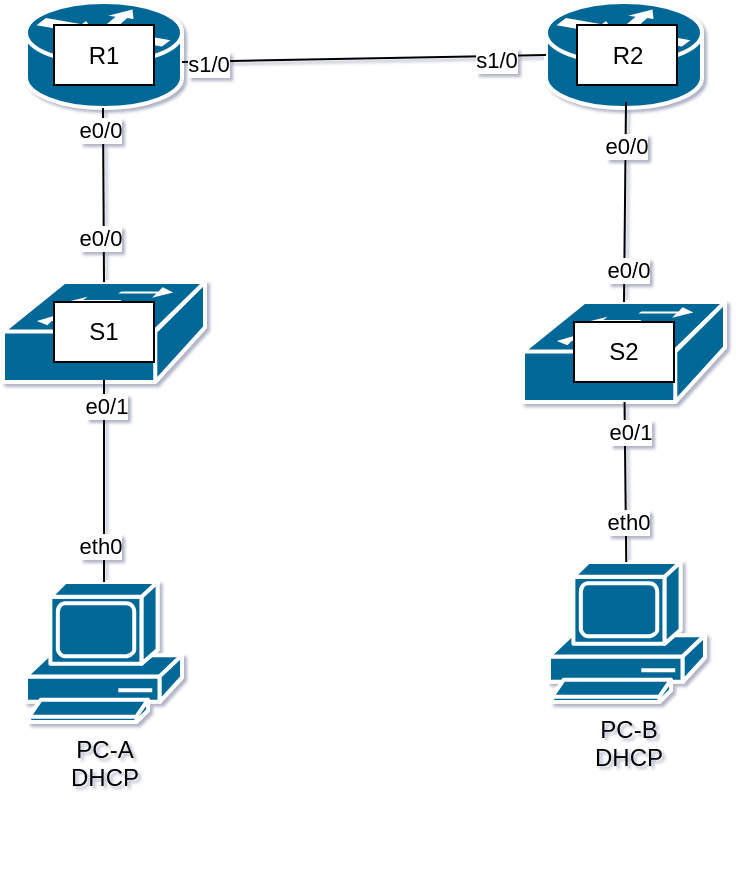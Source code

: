 <mxfile version="13.6.2" type="device" pages="2"><diagram id="6a731a19-8d31-9384-78a2-239565b7b9f0" name="Page-1"><mxGraphModel dx="823" dy="756" grid="1" gridSize="10" guides="1" tooltips="1" connect="1" arrows="1" fold="1" page="1" pageScale="1" pageWidth="827" pageHeight="1169" background="#ffffff" math="0" shadow="1"><root><mxCell id="0"/><mxCell id="1" parent="0"/><mxCell id="f0vOi3dQecUWnS_UMckX-2257" value="" style="shape=mxgraph.cisco.switches.workgroup_switch;html=1;pointerEvents=1;dashed=0;fillColor=#036897;strokeColor=#ffffff;strokeWidth=2;verticalLabelPosition=bottom;verticalAlign=top;align=center;outlineConnect=0;" vertex="1" parent="1"><mxGeometry x="248.5" y="500" width="101" height="50" as="geometry"/></mxCell><mxCell id="f0vOi3dQecUWnS_UMckX-2258" value="" style="shape=mxgraph.cisco.switches.workgroup_switch;html=1;pointerEvents=1;dashed=0;fillColor=#036897;strokeColor=#ffffff;strokeWidth=2;verticalLabelPosition=bottom;verticalAlign=top;align=center;outlineConnect=0;" vertex="1" parent="1"><mxGeometry x="508.5" y="510" width="101" height="50" as="geometry"/></mxCell><mxCell id="f0vOi3dQecUWnS_UMckX-2259" value="" style="shape=mxgraph.cisco.routers.router;html=1;pointerEvents=1;dashed=0;fillColor=#036897;strokeColor=#ffffff;strokeWidth=2;verticalLabelPosition=bottom;verticalAlign=top;align=center;outlineConnect=0;" vertex="1" parent="1"><mxGeometry x="260" y="360" width="78" height="53" as="geometry"/></mxCell><mxCell id="f0vOi3dQecUWnS_UMckX-2260" value="" style="shape=mxgraph.cisco.routers.router;html=1;pointerEvents=1;dashed=0;fillColor=#036897;strokeColor=#ffffff;strokeWidth=2;verticalLabelPosition=bottom;verticalAlign=top;align=center;outlineConnect=0;" vertex="1" parent="1"><mxGeometry x="520" y="360" width="78" height="53" as="geometry"/></mxCell><mxCell id="f0vOi3dQecUWnS_UMckX-2265" value="PC-A&lt;br&gt;DHCP" style="shape=mxgraph.cisco.computers_and_peripherals.pc;html=1;pointerEvents=1;dashed=0;fillColor=#036897;strokeColor=#ffffff;strokeWidth=2;verticalLabelPosition=bottom;verticalAlign=top;align=center;outlineConnect=0;" vertex="1" parent="1"><mxGeometry x="260" y="650" width="78" height="70" as="geometry"/></mxCell><mxCell id="f0vOi3dQecUWnS_UMckX-2269" value="PC-B&lt;br&gt;DHCP&lt;br&gt;&lt;span style=&quot;color: rgba(0 , 0 , 0 , 0) ; font-family: monospace ; font-size: 0px&quot;&gt;%3CmxGraphModel%3E%3Croot%3E%3CmxCell%20id%3D%220%22%2F%3E%3CmxCell%20id%3D%221%22%20parent%3D%220%22%2F%3E%3CmxCell%20id%3D%222%22%20value%3D%22R1%22%20style%3D%22rounded%3D0%3BwhiteSpace%3Dwrap%3Bhtml%3D1%3B%22%20vertex%3D%221%22%20parent%3D%221%22%3E%3CmxGeometry%20x%3D%22274%22%20y%3D%22371.5%22%20width%3D%2250%22%20height%3D%2230%22%20as%3D%22geometry%22%2F%3E%3C%2FmxCell%3E%3C%2Froot%3E%3C%2FmxGraphModel%3ED&lt;br&gt;&lt;br&gt;&lt;br&gt;&lt;/span&gt;" style="shape=mxgraph.cisco.computers_and_peripherals.pc;html=1;pointerEvents=1;dashed=0;fillColor=#036897;strokeColor=#ffffff;strokeWidth=2;verticalLabelPosition=bottom;verticalAlign=top;align=center;outlineConnect=0;" vertex="1" parent="1"><mxGeometry x="521.5" y="640" width="78" height="70" as="geometry"/></mxCell><mxCell id="f0vOi3dQecUWnS_UMckX-2272" value="" style="endArrow=none;html=1;exitX=0.5;exitY=0;exitDx=0;exitDy=0;exitPerimeter=0;" edge="1" parent="1" source="f0vOi3dQecUWnS_UMckX-2258"><mxGeometry width="50" height="50" relative="1" as="geometry"><mxPoint x="510" y="460" as="sourcePoint"/><mxPoint x="560" y="410" as="targetPoint"/></mxGeometry></mxCell><mxCell id="f0vOi3dQecUWnS_UMckX-2279" value="e0/0" style="edgeLabel;html=1;align=center;verticalAlign=middle;resizable=0;points=[];" vertex="1" connectable="0" parent="f0vOi3dQecUWnS_UMckX-2272"><mxGeometry x="0.56" relative="1" as="geometry"><mxPoint as="offset"/></mxGeometry></mxCell><mxCell id="f0vOi3dQecUWnS_UMckX-2280" value="e0/0" style="edgeLabel;html=1;align=center;verticalAlign=middle;resizable=0;points=[];" vertex="1" connectable="0" parent="f0vOi3dQecUWnS_UMckX-2272"><mxGeometry x="-0.68" y="-2" relative="1" as="geometry"><mxPoint as="offset"/></mxGeometry></mxCell><mxCell id="f0vOi3dQecUWnS_UMckX-2273" value="" style="endArrow=none;html=1;entryX=0;entryY=0.5;entryDx=0;entryDy=0;entryPerimeter=0;" edge="1" parent="1" target="f0vOi3dQecUWnS_UMckX-2260"><mxGeometry width="50" height="50" relative="1" as="geometry"><mxPoint x="338" y="390" as="sourcePoint"/><mxPoint x="388" y="340" as="targetPoint"/></mxGeometry></mxCell><mxCell id="f0vOi3dQecUWnS_UMckX-2277" value="s1/0" style="edgeLabel;html=1;align=center;verticalAlign=middle;resizable=0;points=[];" vertex="1" connectable="0" parent="f0vOi3dQecUWnS_UMckX-2273"><mxGeometry x="-0.857" y="-1" relative="1" as="geometry"><mxPoint as="offset"/></mxGeometry></mxCell><mxCell id="f0vOi3dQecUWnS_UMckX-2278" value="s1/0" style="edgeLabel;html=1;align=center;verticalAlign=middle;resizable=0;points=[];" vertex="1" connectable="0" parent="f0vOi3dQecUWnS_UMckX-2273"><mxGeometry x="0.725" y="-2" relative="1" as="geometry"><mxPoint as="offset"/></mxGeometry></mxCell><mxCell id="f0vOi3dQecUWnS_UMckX-2274" value="" style="endArrow=none;html=1;" edge="1" parent="1"><mxGeometry width="50" height="50" relative="1" as="geometry"><mxPoint x="299" y="500" as="sourcePoint"/><mxPoint x="298.5" y="413" as="targetPoint"/></mxGeometry></mxCell><mxCell id="f0vOi3dQecUWnS_UMckX-2285" value="e0/0" style="edgeLabel;html=1;align=center;verticalAlign=middle;resizable=0;points=[];" vertex="1" connectable="0" parent="f0vOi3dQecUWnS_UMckX-2274"><mxGeometry x="0.747" y="2" relative="1" as="geometry"><mxPoint as="offset"/></mxGeometry></mxCell><mxCell id="f0vOi3dQecUWnS_UMckX-2286" value="e0/0" style="edgeLabel;html=1;align=center;verticalAlign=middle;resizable=0;points=[];" vertex="1" connectable="0" parent="f0vOi3dQecUWnS_UMckX-2274"><mxGeometry x="-0.494" y="2" relative="1" as="geometry"><mxPoint as="offset"/></mxGeometry></mxCell><mxCell id="f0vOi3dQecUWnS_UMckX-2275" value="" style="endArrow=none;html=1;entryX=0.5;entryY=0.98;entryDx=0;entryDy=0;entryPerimeter=0;" edge="1" parent="1" source="f0vOi3dQecUWnS_UMckX-2265" target="f0vOi3dQecUWnS_UMckX-2257"><mxGeometry width="50" height="50" relative="1" as="geometry"><mxPoint x="299" y="700" as="sourcePoint"/><mxPoint x="298.5" y="590" as="targetPoint"/></mxGeometry></mxCell><mxCell id="f0vOi3dQecUWnS_UMckX-2283" value="eth0" style="edgeLabel;html=1;align=center;verticalAlign=middle;resizable=0;points=[];" vertex="1" connectable="0" parent="f0vOi3dQecUWnS_UMckX-2275"><mxGeometry x="-0.644" y="2" relative="1" as="geometry"><mxPoint as="offset"/></mxGeometry></mxCell><mxCell id="f0vOi3dQecUWnS_UMckX-2284" value="e0/1" style="edgeLabel;html=1;align=center;verticalAlign=middle;resizable=0;points=[];" vertex="1" connectable="0" parent="f0vOi3dQecUWnS_UMckX-2275"><mxGeometry x="0.743" y="-1" relative="1" as="geometry"><mxPoint as="offset"/></mxGeometry></mxCell><mxCell id="f0vOi3dQecUWnS_UMckX-2276" value="" style="endArrow=none;html=1;" edge="1" parent="1" source="f0vOi3dQecUWnS_UMckX-2269" target="f0vOi3dQecUWnS_UMckX-2258"><mxGeometry width="50" height="50" relative="1" as="geometry"><mxPoint x="559" y="720" as="sourcePoint"/><mxPoint x="558.5" y="610" as="targetPoint"/></mxGeometry></mxCell><mxCell id="f0vOi3dQecUWnS_UMckX-2281" value="e0/1" style="edgeLabel;html=1;align=center;verticalAlign=middle;resizable=0;points=[];" vertex="1" connectable="0" parent="f0vOi3dQecUWnS_UMckX-2276"><mxGeometry x="0.625" y="-2" relative="1" as="geometry"><mxPoint as="offset"/></mxGeometry></mxCell><mxCell id="f0vOi3dQecUWnS_UMckX-2282" value="eth0" style="edgeLabel;html=1;align=center;verticalAlign=middle;resizable=0;points=[];" vertex="1" connectable="0" parent="f0vOi3dQecUWnS_UMckX-2276"><mxGeometry x="-0.5" y="-1" relative="1" as="geometry"><mxPoint as="offset"/></mxGeometry></mxCell><mxCell id="f0vOi3dQecUWnS_UMckX-2292" value="R1" style="rounded=0;whiteSpace=wrap;html=1;" vertex="1" parent="1"><mxGeometry x="274" y="371.5" width="50" height="30" as="geometry"/></mxCell><mxCell id="f0vOi3dQecUWnS_UMckX-2293" value="R2" style="rounded=0;whiteSpace=wrap;html=1;" vertex="1" parent="1"><mxGeometry x="535.5" y="371.5" width="50" height="30" as="geometry"/></mxCell><mxCell id="f0vOi3dQecUWnS_UMckX-2294" value="S1" style="rounded=0;whiteSpace=wrap;html=1;" vertex="1" parent="1"><mxGeometry x="274" y="510" width="50" height="30" as="geometry"/></mxCell><mxCell id="f0vOi3dQecUWnS_UMckX-2295" value="S2" style="rounded=0;whiteSpace=wrap;html=1;" vertex="1" parent="1"><mxGeometry x="534" y="520" width="50" height="30" as="geometry"/></mxCell></root></mxGraphModel></diagram><diagram id="hcnFx2fkHfvS2bT_lT7R" name="Page-2"><mxGraphModel dx="1408" dy="808" grid="1" gridSize="10" guides="1" tooltips="1" connect="1" arrows="1" fold="1" page="1" pageScale="1" pageWidth="827" pageHeight="1169" math="0" shadow="0"><root><mxCell id="zXmFSObuqy01BLnEuWFJ-0"/><mxCell id="zXmFSObuqy01BLnEuWFJ-1" parent="zXmFSObuqy01BLnEuWFJ-0"/><mxCell id="zXmFSObuqy01BLnEuWFJ-9" style="edgeStyle=none;rounded=0;orthogonalLoop=1;jettySize=auto;html=1;entryX=0.16;entryY=0.55;entryDx=0;entryDy=0;entryPerimeter=0;endArrow=none;endFill=0;exitX=1;exitY=0.5;exitDx=0;exitDy=0;exitPerimeter=0;" edge="1" parent="zXmFSObuqy01BLnEuWFJ-1" source="zXmFSObuqy01BLnEuWFJ-12" target="zXmFSObuqy01BLnEuWFJ-8"><mxGeometry relative="1" as="geometry"/></mxCell><mxCell id="zXmFSObuqy01BLnEuWFJ-2" value="" style="shape=mxgraph.cisco.routers.router;html=1;pointerEvents=1;dashed=0;fillColor=#036897;strokeColor=#ffffff;strokeWidth=2;verticalLabelPosition=bottom;verticalAlign=top;align=center;outlineConnect=0;" vertex="1" parent="zXmFSObuqy01BLnEuWFJ-1"><mxGeometry x="590" y="280" width="78" height="53" as="geometry"/></mxCell><mxCell id="zXmFSObuqy01BLnEuWFJ-4" style="edgeStyle=none;rounded=0;orthogonalLoop=1;jettySize=auto;html=1;endArrow=none;endFill=0;" edge="1" parent="zXmFSObuqy01BLnEuWFJ-1" source="zXmFSObuqy01BLnEuWFJ-5" target="zXmFSObuqy01BLnEuWFJ-2"><mxGeometry relative="1" as="geometry"/></mxCell><mxCell id="zXmFSObuqy01BLnEuWFJ-10" style="edgeStyle=none;rounded=0;orthogonalLoop=1;jettySize=auto;html=1;exitX=0;exitY=0.5;exitDx=0;exitDy=0;exitPerimeter=0;entryX=0.875;entryY=0.5;entryDx=0;entryDy=0;entryPerimeter=0;endArrow=none;endFill=0;" edge="1" parent="zXmFSObuqy01BLnEuWFJ-1" source="zXmFSObuqy01BLnEuWFJ-17" target="zXmFSObuqy01BLnEuWFJ-7"><mxGeometry relative="1" as="geometry"/></mxCell><mxCell id="zXmFSObuqy01BLnEuWFJ-3" value="" style="shape=mxgraph.cisco.routers.router;html=1;pointerEvents=1;dashed=0;fillColor=#036897;strokeColor=#ffffff;strokeWidth=2;verticalLabelPosition=bottom;verticalAlign=top;align=center;outlineConnect=0;" vertex="1" parent="zXmFSObuqy01BLnEuWFJ-1"><mxGeometry x="280" y="280" width="78" height="53" as="geometry"/></mxCell><mxCell id="zXmFSObuqy01BLnEuWFJ-5" value="10.0.0.1/30" style="shape=process;whiteSpace=wrap;html=1;backgroundOutline=1;" vertex="1" parent="zXmFSObuqy01BLnEuWFJ-1"><mxGeometry x="414" y="298" width="120" height="17" as="geometry"/></mxCell><mxCell id="zXmFSObuqy01BLnEuWFJ-6" style="edgeStyle=none;rounded=0;orthogonalLoop=1;jettySize=auto;html=1;endArrow=none;endFill=0;" edge="1" parent="zXmFSObuqy01BLnEuWFJ-1" source="zXmFSObuqy01BLnEuWFJ-3" target="zXmFSObuqy01BLnEuWFJ-5"><mxGeometry relative="1" as="geometry"><mxPoint x="318" y="306.5" as="sourcePoint"/><mxPoint x="620" y="306.5" as="targetPoint"/></mxGeometry></mxCell><mxCell id="zXmFSObuqy01BLnEuWFJ-7" value="Sabnet A&lt;br&gt;58 hosts" style="ellipse;shape=cloud;whiteSpace=wrap;html=1;" vertex="1" parent="zXmFSObuqy01BLnEuWFJ-1"><mxGeometry x="20" y="266.5" width="120" height="80" as="geometry"/></mxCell><mxCell id="zXmFSObuqy01BLnEuWFJ-8" value="User" style="ellipse;shape=cloud;whiteSpace=wrap;html=1;" vertex="1" parent="zXmFSObuqy01BLnEuWFJ-1"><mxGeometry x="827" y="266.5" width="120" height="80" as="geometry"/></mxCell><mxCell id="zXmFSObuqy01BLnEuWFJ-12" value="VLAN 1" style="shape=process;whiteSpace=wrap;html=1;backgroundOutline=1;" vertex="1" parent="zXmFSObuqy01BLnEuWFJ-1"><mxGeometry x="690" y="298" width="120" height="17" as="geometry"/></mxCell><mxCell id="zXmFSObuqy01BLnEuWFJ-13" style="edgeStyle=none;rounded=0;orthogonalLoop=1;jettySize=auto;html=1;endArrow=none;endFill=0;exitX=1;exitY=0.5;exitDx=0;exitDy=0;exitPerimeter=0;" edge="1" parent="zXmFSObuqy01BLnEuWFJ-1" source="zXmFSObuqy01BLnEuWFJ-2"><mxGeometry relative="1" as="geometry"><mxPoint x="668" y="306.5" as="sourcePoint"/><mxPoint x="690" y="307" as="targetPoint"/></mxGeometry></mxCell><mxCell id="zXmFSObuqy01BLnEuWFJ-14" value="R1" style="rounded=0;whiteSpace=wrap;html=1;" vertex="1" parent="zXmFSObuqy01BLnEuWFJ-1"><mxGeometry x="298" y="300" width="42" height="15" as="geometry"/></mxCell><mxCell id="zXmFSObuqy01BLnEuWFJ-16" value="R2" style="rounded=0;whiteSpace=wrap;html=1;" vertex="1" parent="zXmFSObuqy01BLnEuWFJ-1"><mxGeometry x="608" y="300" width="42" height="15" as="geometry"/></mxCell><mxCell id="zXmFSObuqy01BLnEuWFJ-17" value="VLAN 100" style="shape=process;whiteSpace=wrap;html=1;backgroundOutline=1;" vertex="1" parent="zXmFSObuqy01BLnEuWFJ-1"><mxGeometry x="140" y="299" width="120" height="17" as="geometry"/></mxCell><mxCell id="zXmFSObuqy01BLnEuWFJ-18" style="edgeStyle=none;rounded=0;orthogonalLoop=1;jettySize=auto;html=1;exitX=0;exitY=0.5;exitDx=0;exitDy=0;exitPerimeter=0;endArrow=none;endFill=0;" edge="1" parent="zXmFSObuqy01BLnEuWFJ-1" source="zXmFSObuqy01BLnEuWFJ-3"><mxGeometry relative="1" as="geometry"><mxPoint x="280" y="306.5" as="sourcePoint"/><mxPoint x="260" y="308" as="targetPoint"/></mxGeometry></mxCell><mxCell id="H_segOFPMuplCRUmxsNe-0" style="edgeStyle=none;rounded=0;orthogonalLoop=1;jettySize=auto;html=1;exitX=0;exitY=0.5;exitDx=0;exitDy=0;exitPerimeter=0;entryX=0.875;entryY=0.5;entryDx=0;entryDy=0;entryPerimeter=0;endArrow=none;endFill=0;" edge="1" parent="zXmFSObuqy01BLnEuWFJ-1" source="H_segOFPMuplCRUmxsNe-2" target="H_segOFPMuplCRUmxsNe-1"><mxGeometry relative="1" as="geometry"/></mxCell><mxCell id="H_segOFPMuplCRUmxsNe-1" value="Sabnet B&lt;br&gt;28 hosts" style="ellipse;shape=cloud;whiteSpace=wrap;html=1;" vertex="1" parent="zXmFSObuqy01BLnEuWFJ-1"><mxGeometry x="20" y="360" width="120" height="80" as="geometry"/></mxCell><mxCell id="H_segOFPMuplCRUmxsNe-3" style="edgeStyle=none;rounded=0;orthogonalLoop=1;jettySize=auto;html=1;endArrow=none;endFill=0;" edge="1" parent="zXmFSObuqy01BLnEuWFJ-1" source="H_segOFPMuplCRUmxsNe-2" target="zXmFSObuqy01BLnEuWFJ-3"><mxGeometry relative="1" as="geometry"/></mxCell><mxCell id="H_segOFPMuplCRUmxsNe-2" value="VLAN 200" style="shape=process;whiteSpace=wrap;html=1;backgroundOutline=1;" vertex="1" parent="zXmFSObuqy01BLnEuWFJ-1"><mxGeometry x="140" y="392.5" width="120" height="17" as="geometry"/></mxCell></root></mxGraphModel></diagram></mxfile>